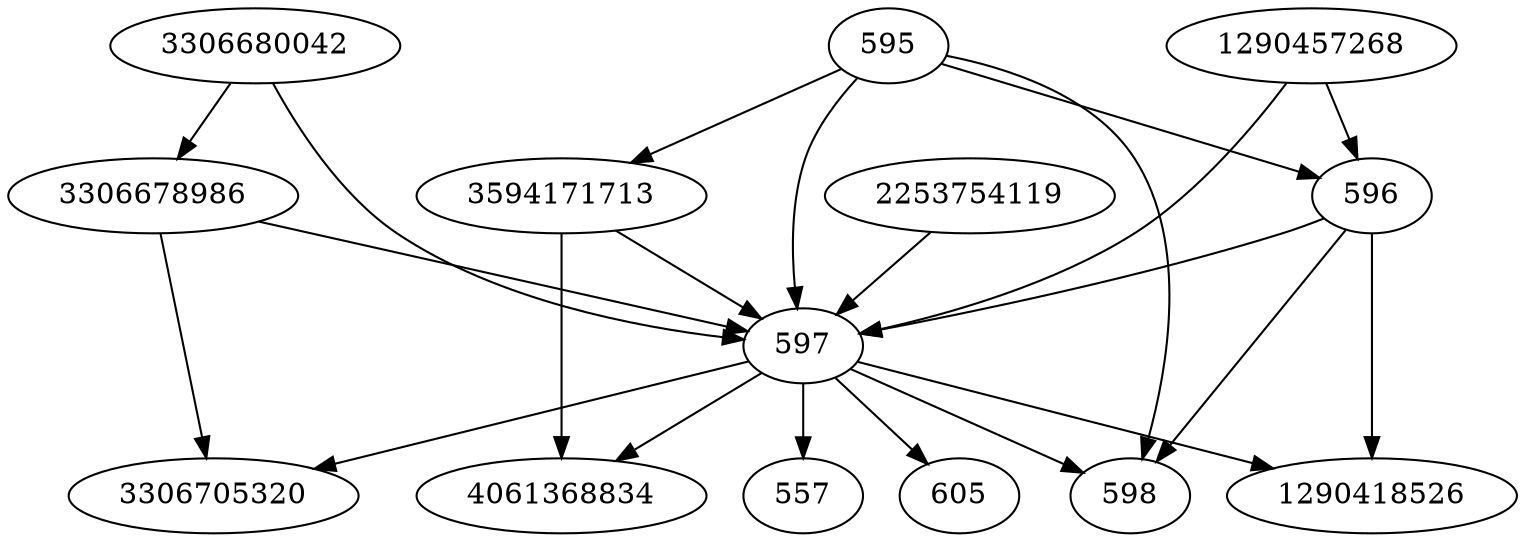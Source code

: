 strict digraph  {
3594171713;
4061368834;
2253754119;
3306705320;
3306680042;
3306678986;
557;
595;
1290457268;
596;
598;
597;
605;
1290418526;
3594171713 -> 597;
3594171713 -> 4061368834;
2253754119 -> 597;
3306680042 -> 597;
3306680042 -> 3306678986;
3306678986 -> 597;
3306678986 -> 3306705320;
595 -> 597;
595 -> 598;
595 -> 3594171713;
595 -> 596;
1290457268 -> 596;
1290457268 -> 597;
596 -> 597;
596 -> 1290418526;
596 -> 598;
597 -> 557;
597 -> 605;
597 -> 4061368834;
597 -> 1290418526;
597 -> 598;
597 -> 3306705320;
}
